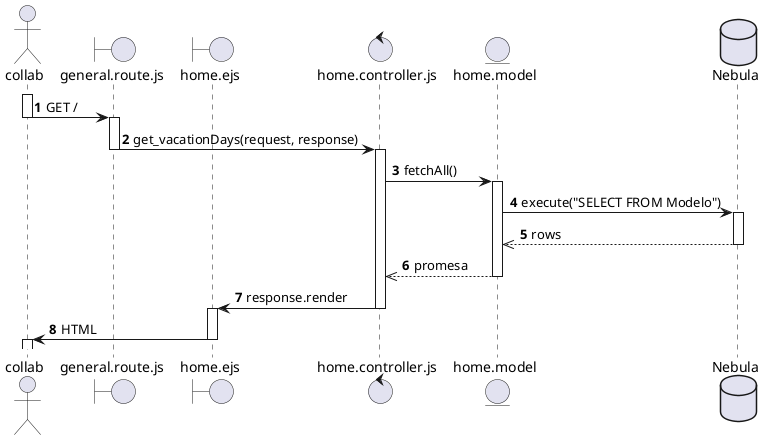 @startuml REQ-19
autonumber
actor collab
boundary general.route.js as homeRoute
boundary home.ejs as homeView
control home.controller.js as homeController
entity home.model as homeModel
database Nebula as nebula

activate collab
collab -> homeRoute : GET /
deactivate collab
activate homeRoute

homeRoute -> homeController: get_vacationDays(request, response)
deactivate homeRoute
activate homeController

homeController -> homeModel: fetchAll()
activate homeModel

homeModel -> nebula: execute("SELECT FROM Modelo")
activate nebula

nebula -->> homeModel: rows
deactivate nebula

homeModel -->> homeController: promesa
deactivate homeModel

homeController -> homeView: response.render
deactivate homeController
activate homeView

homeView -> collab: HTML
deactivate homeView
activate collab

@enduml
